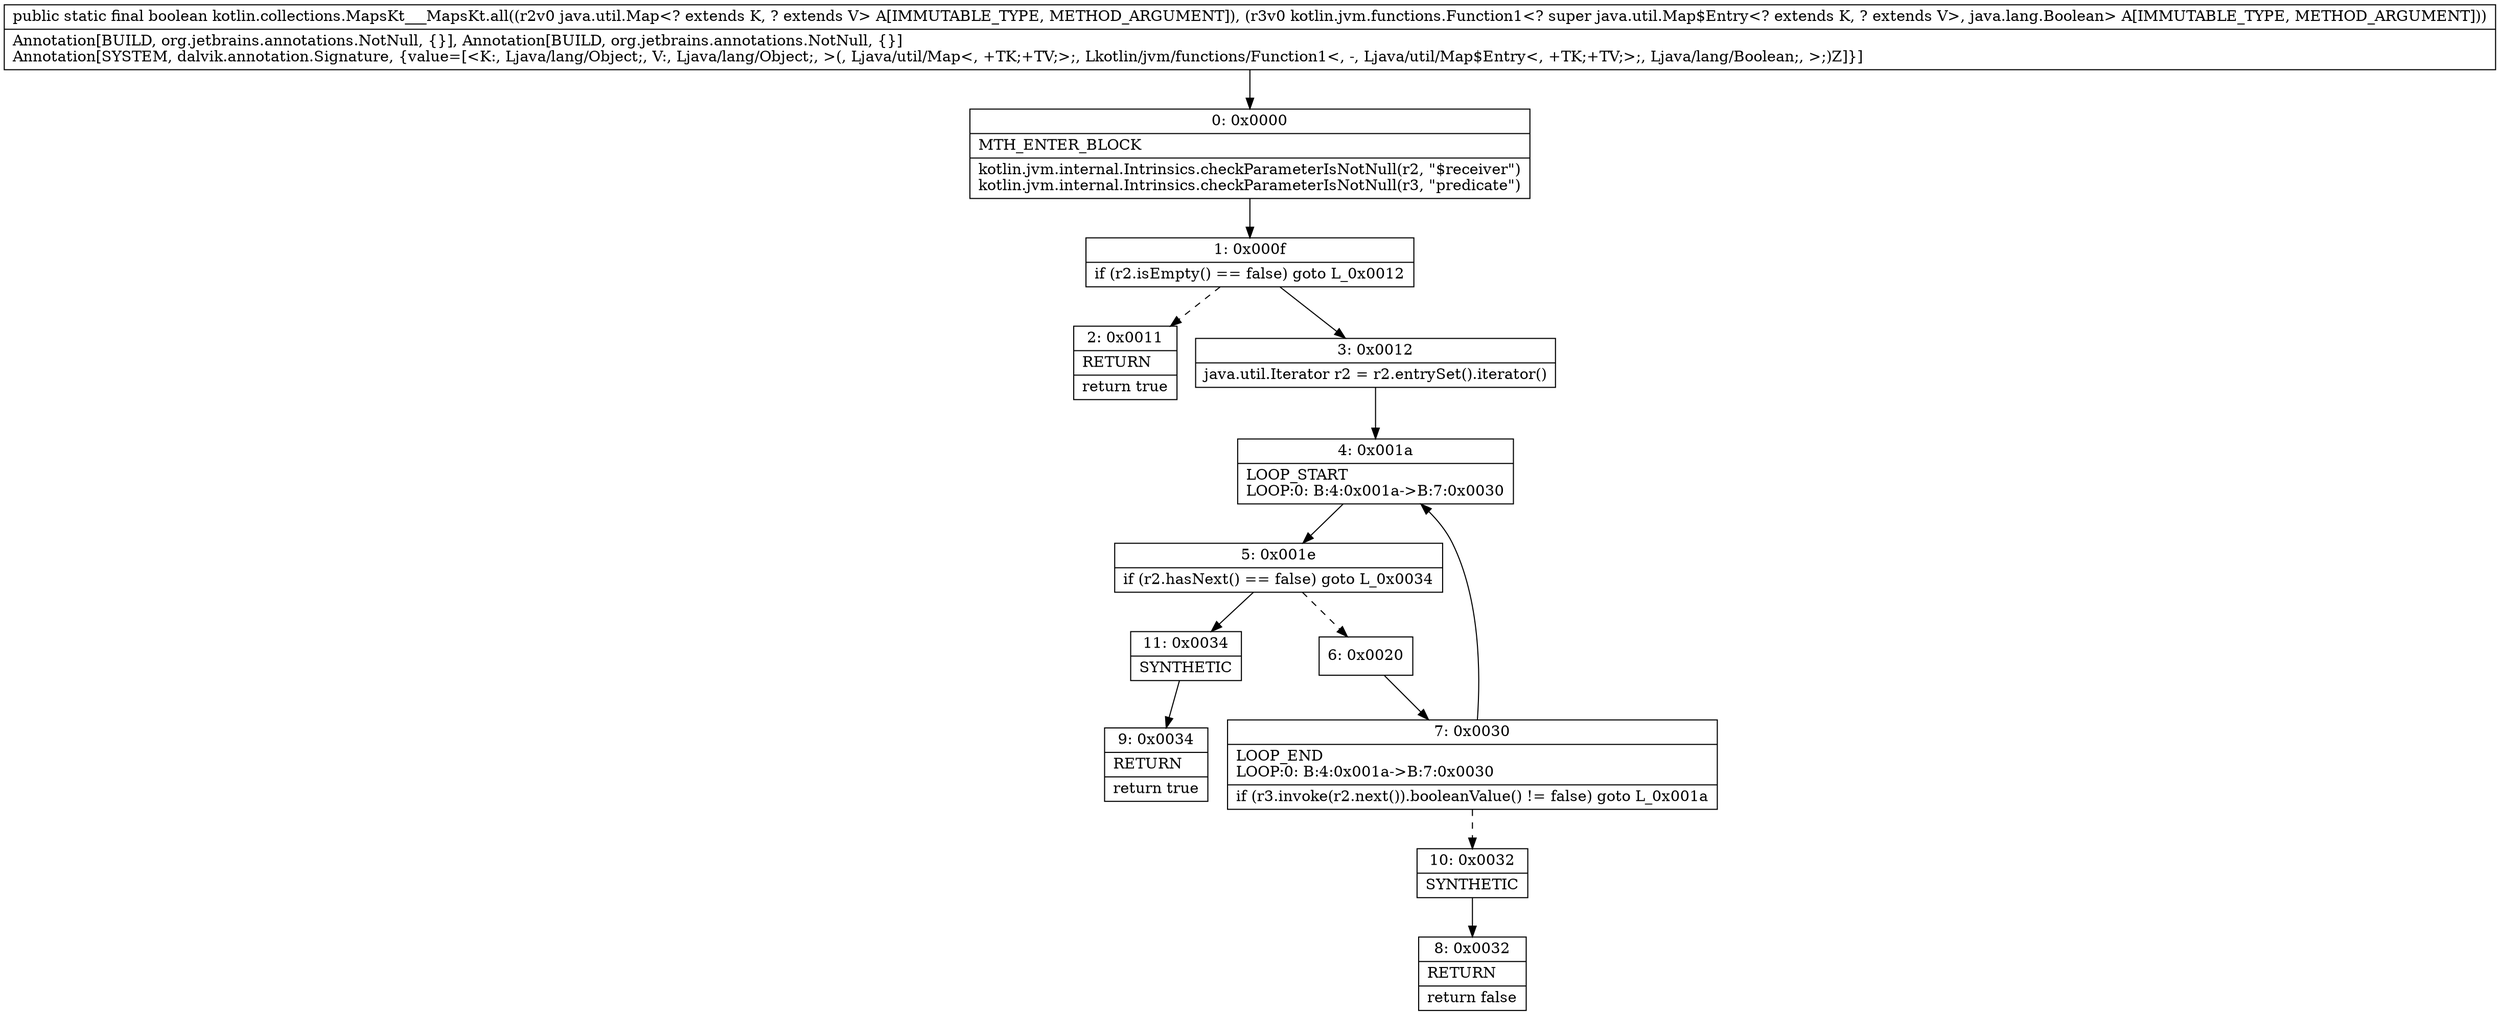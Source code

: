 digraph "CFG forkotlin.collections.MapsKt___MapsKt.all(Ljava\/util\/Map;Lkotlin\/jvm\/functions\/Function1;)Z" {
Node_0 [shape=record,label="{0\:\ 0x0000|MTH_ENTER_BLOCK\l|kotlin.jvm.internal.Intrinsics.checkParameterIsNotNull(r2, \"$receiver\")\lkotlin.jvm.internal.Intrinsics.checkParameterIsNotNull(r3, \"predicate\")\l}"];
Node_1 [shape=record,label="{1\:\ 0x000f|if (r2.isEmpty() == false) goto L_0x0012\l}"];
Node_2 [shape=record,label="{2\:\ 0x0011|RETURN\l|return true\l}"];
Node_3 [shape=record,label="{3\:\ 0x0012|java.util.Iterator r2 = r2.entrySet().iterator()\l}"];
Node_4 [shape=record,label="{4\:\ 0x001a|LOOP_START\lLOOP:0: B:4:0x001a\-\>B:7:0x0030\l}"];
Node_5 [shape=record,label="{5\:\ 0x001e|if (r2.hasNext() == false) goto L_0x0034\l}"];
Node_6 [shape=record,label="{6\:\ 0x0020}"];
Node_7 [shape=record,label="{7\:\ 0x0030|LOOP_END\lLOOP:0: B:4:0x001a\-\>B:7:0x0030\l|if (r3.invoke(r2.next()).booleanValue() != false) goto L_0x001a\l}"];
Node_8 [shape=record,label="{8\:\ 0x0032|RETURN\l|return false\l}"];
Node_9 [shape=record,label="{9\:\ 0x0034|RETURN\l|return true\l}"];
Node_10 [shape=record,label="{10\:\ 0x0032|SYNTHETIC\l}"];
Node_11 [shape=record,label="{11\:\ 0x0034|SYNTHETIC\l}"];
MethodNode[shape=record,label="{public static final boolean kotlin.collections.MapsKt___MapsKt.all((r2v0 java.util.Map\<? extends K, ? extends V\> A[IMMUTABLE_TYPE, METHOD_ARGUMENT]), (r3v0 kotlin.jvm.functions.Function1\<? super java.util.Map$Entry\<? extends K, ? extends V\>, java.lang.Boolean\> A[IMMUTABLE_TYPE, METHOD_ARGUMENT]))  | Annotation[BUILD, org.jetbrains.annotations.NotNull, \{\}], Annotation[BUILD, org.jetbrains.annotations.NotNull, \{\}]\lAnnotation[SYSTEM, dalvik.annotation.Signature, \{value=[\<K:, Ljava\/lang\/Object;, V:, Ljava\/lang\/Object;, \>(, Ljava\/util\/Map\<, +TK;+TV;\>;, Lkotlin\/jvm\/functions\/Function1\<, \-, Ljava\/util\/Map$Entry\<, +TK;+TV;\>;, Ljava\/lang\/Boolean;, \>;)Z]\}]\l}"];
MethodNode -> Node_0;
Node_0 -> Node_1;
Node_1 -> Node_2[style=dashed];
Node_1 -> Node_3;
Node_3 -> Node_4;
Node_4 -> Node_5;
Node_5 -> Node_6[style=dashed];
Node_5 -> Node_11;
Node_6 -> Node_7;
Node_7 -> Node_4;
Node_7 -> Node_10[style=dashed];
Node_10 -> Node_8;
Node_11 -> Node_9;
}

